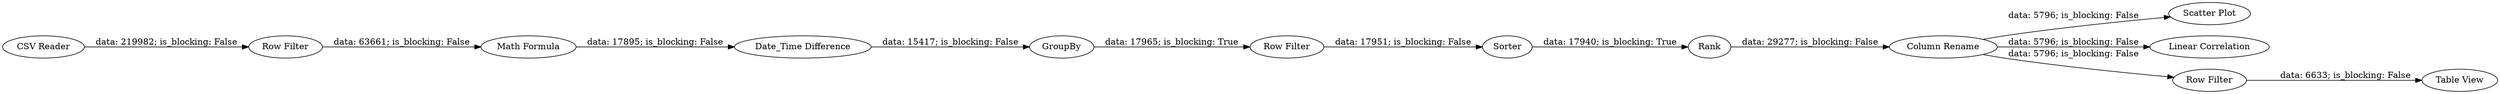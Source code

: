 digraph {
	"-6296824242258133907_18" [label="Scatter Plot"]
	"-6296824242258133907_4" [label="Math Formula"]
	"-6296824242258133907_3" [label="Row Filter"]
	"-6296824242258133907_2" [label="Date_Time Difference"]
	"-6296824242258133907_5" [label=GroupBy]
	"-6296824242258133907_16" [label="Column Rename"]
	"-6296824242258133907_20" [label="Linear Correlation"]
	"-6296824242258133907_7" [label=Sorter]
	"-6296824242258133907_17" [label="Row Filter"]
	"-6296824242258133907_21" [label="Table View"]
	"-6296824242258133907_6" [label=Rank]
	"-6296824242258133907_19" [label="Row Filter"]
	"-6296824242258133907_1" [label="CSV Reader"]
	"-6296824242258133907_17" -> "-6296824242258133907_21" [label="data: 6633; is_blocking: False"]
	"-6296824242258133907_6" -> "-6296824242258133907_16" [label="data: 29277; is_blocking: False"]
	"-6296824242258133907_4" -> "-6296824242258133907_2" [label="data: 17895; is_blocking: False"]
	"-6296824242258133907_5" -> "-6296824242258133907_19" [label="data: 17965; is_blocking: True"]
	"-6296824242258133907_16" -> "-6296824242258133907_18" [label="data: 5796; is_blocking: False"]
	"-6296824242258133907_19" -> "-6296824242258133907_7" [label="data: 17951; is_blocking: False"]
	"-6296824242258133907_1" -> "-6296824242258133907_3" [label="data: 219982; is_blocking: False"]
	"-6296824242258133907_2" -> "-6296824242258133907_5" [label="data: 15417; is_blocking: False"]
	"-6296824242258133907_3" -> "-6296824242258133907_4" [label="data: 63661; is_blocking: False"]
	"-6296824242258133907_7" -> "-6296824242258133907_6" [label="data: 17940; is_blocking: True"]
	"-6296824242258133907_16" -> "-6296824242258133907_17" [label="data: 5796; is_blocking: False"]
	"-6296824242258133907_16" -> "-6296824242258133907_20" [label="data: 5796; is_blocking: False"]
	rankdir=LR
}
